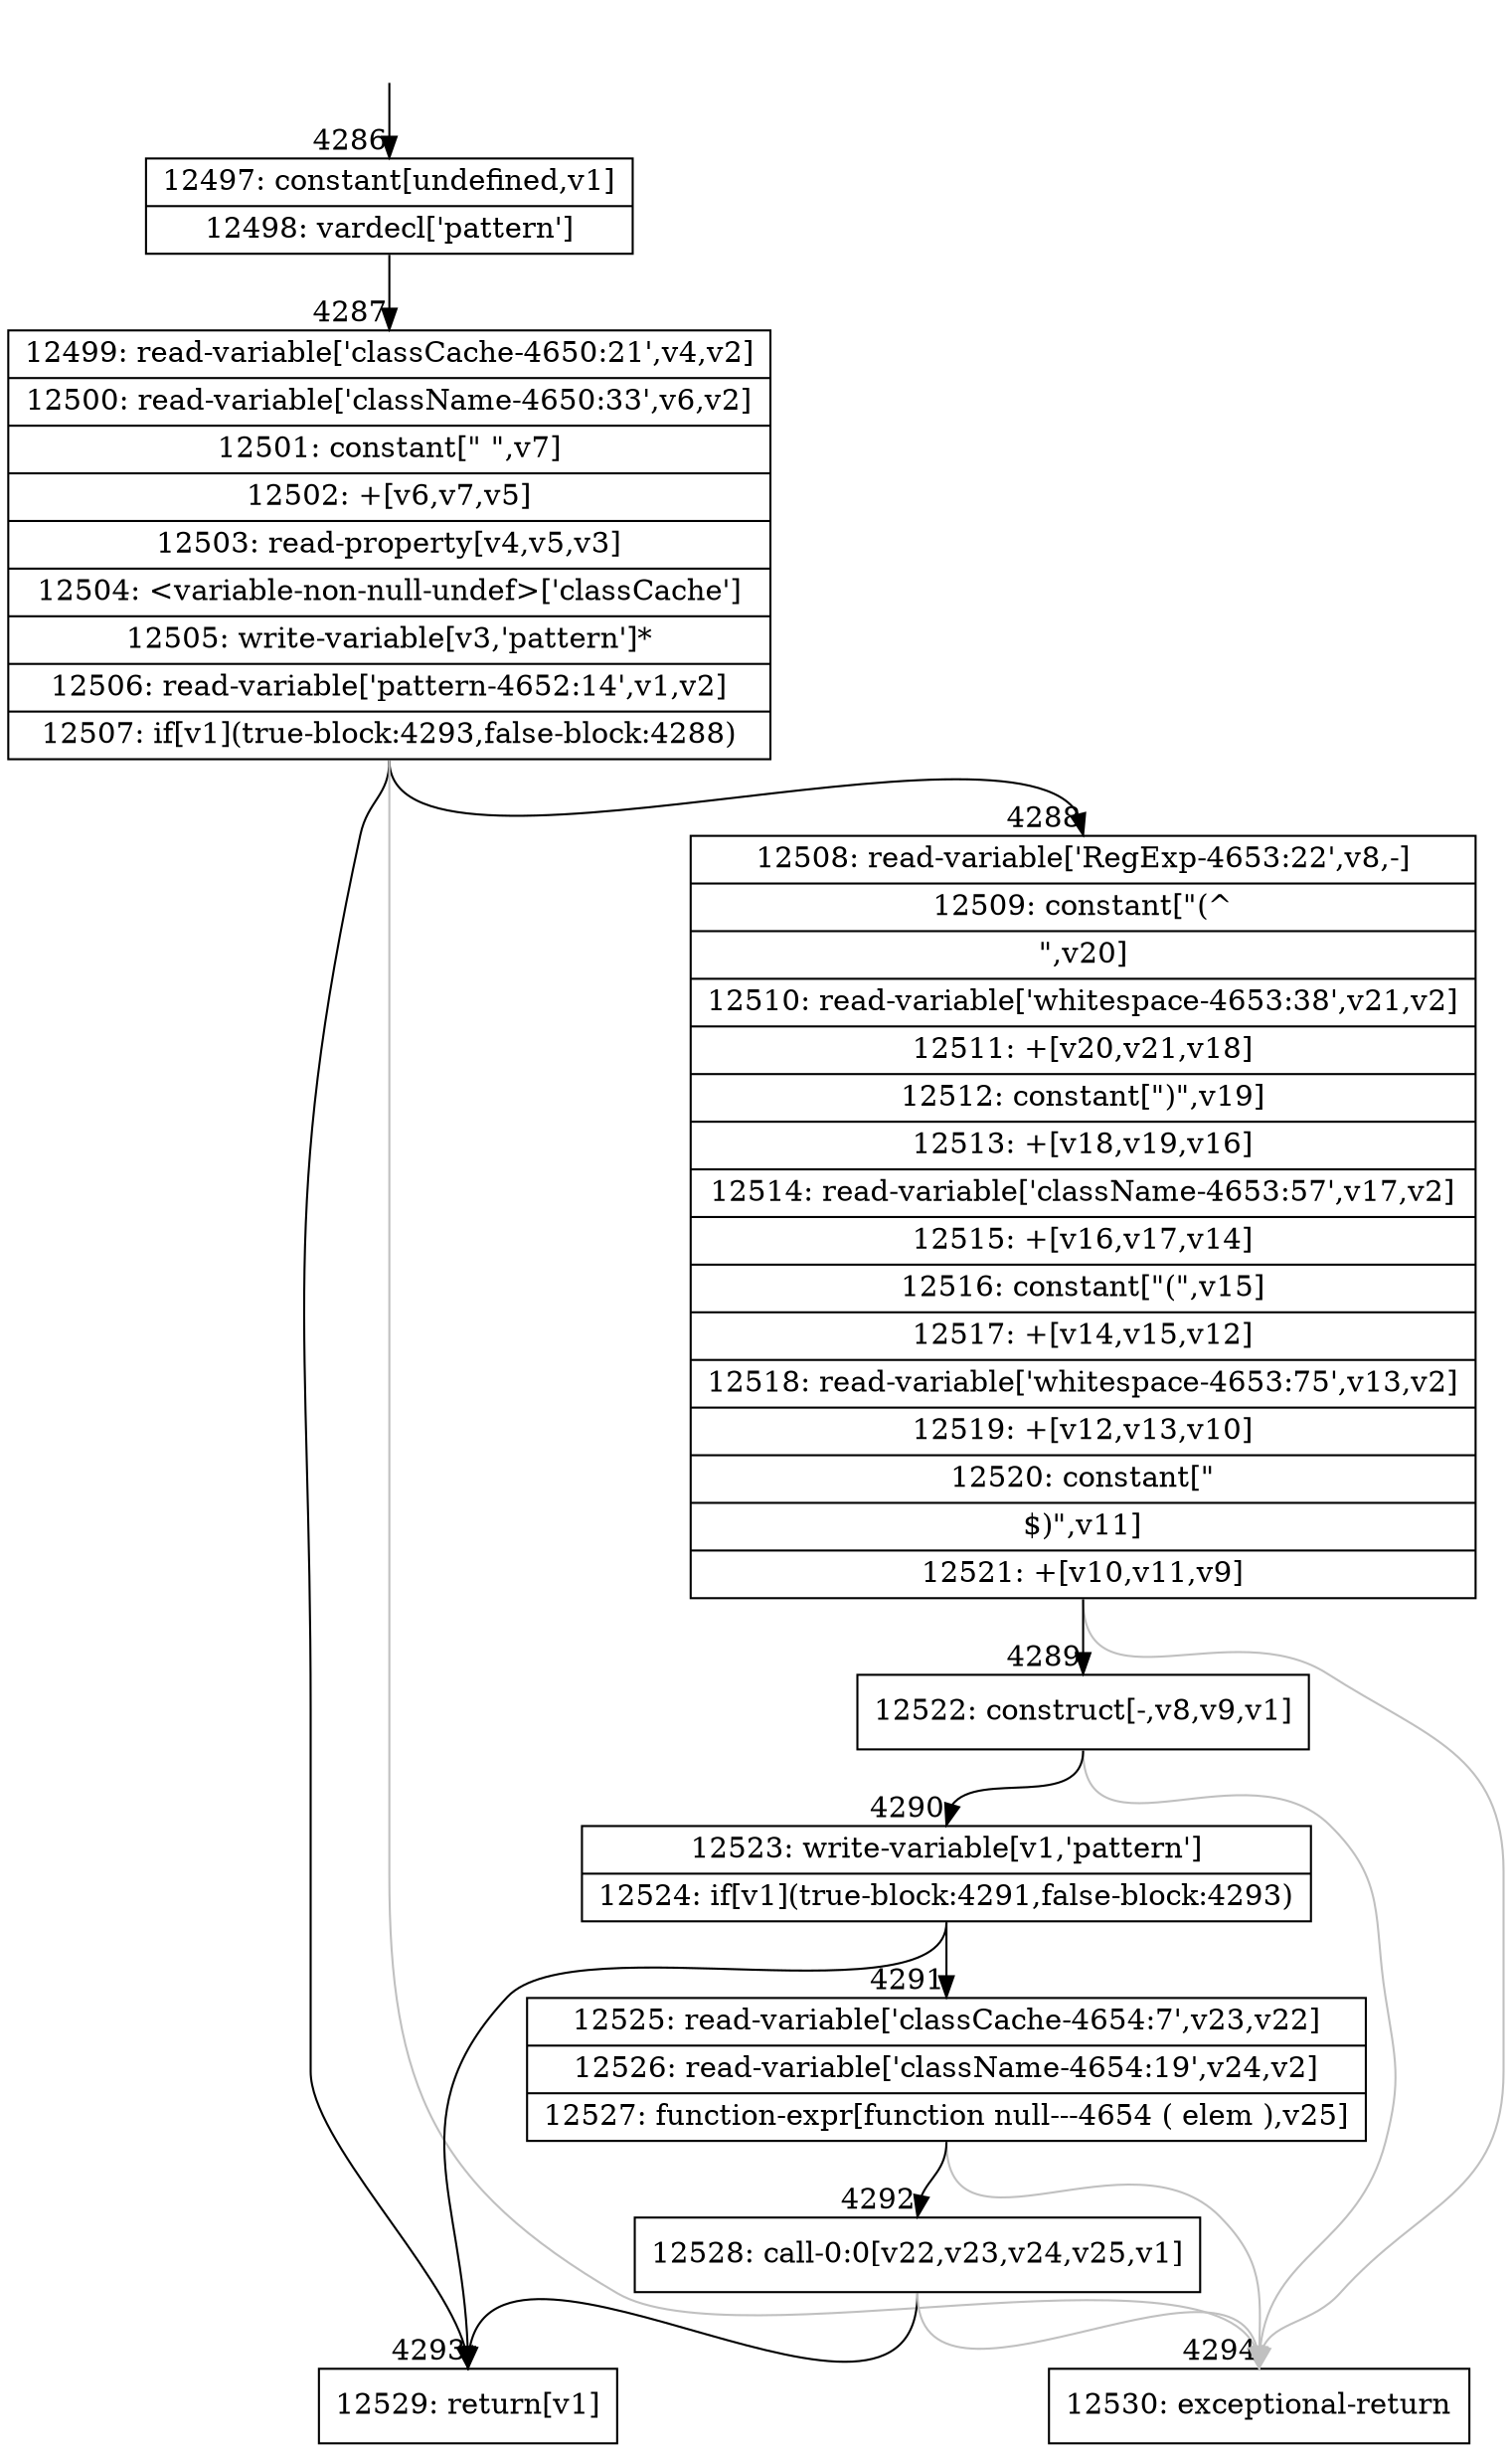 digraph {
rankdir="TD"
BB_entry279[shape=none,label=""];
BB_entry279 -> BB4286 [tailport=s, headport=n, headlabel="    4286"]
BB4286 [shape=record label="{12497: constant[undefined,v1]|12498: vardecl['pattern']}" ] 
BB4286 -> BB4287 [tailport=s, headport=n, headlabel="      4287"]
BB4287 [shape=record label="{12499: read-variable['classCache-4650:21',v4,v2]|12500: read-variable['className-4650:33',v6,v2]|12501: constant[\" \",v7]|12502: +[v6,v7,v5]|12503: read-property[v4,v5,v3]|12504: \<variable-non-null-undef\>['classCache']|12505: write-variable[v3,'pattern']*|12506: read-variable['pattern-4652:14',v1,v2]|12507: if[v1](true-block:4293,false-block:4288)}" ] 
BB4287 -> BB4293 [tailport=s, headport=n, headlabel="      4293"]
BB4287 -> BB4288 [tailport=s, headport=n, headlabel="      4288"]
BB4287 -> BB4294 [tailport=s, headport=n, color=gray, headlabel="      4294"]
BB4288 [shape=record label="{12508: read-variable['RegExp-4653:22',v8,-]|12509: constant[\"(^|\",v20]|12510: read-variable['whitespace-4653:38',v21,v2]|12511: +[v20,v21,v18]|12512: constant[\")\",v19]|12513: +[v18,v19,v16]|12514: read-variable['className-4653:57',v17,v2]|12515: +[v16,v17,v14]|12516: constant[\"(\",v15]|12517: +[v14,v15,v12]|12518: read-variable['whitespace-4653:75',v13,v2]|12519: +[v12,v13,v10]|12520: constant[\"|$)\",v11]|12521: +[v10,v11,v9]}" ] 
BB4288 -> BB4289 [tailport=s, headport=n, headlabel="      4289"]
BB4288 -> BB4294 [tailport=s, headport=n, color=gray]
BB4289 [shape=record label="{12522: construct[-,v8,v9,v1]}" ] 
BB4289 -> BB4290 [tailport=s, headport=n, headlabel="      4290"]
BB4289 -> BB4294 [tailport=s, headport=n, color=gray]
BB4290 [shape=record label="{12523: write-variable[v1,'pattern']|12524: if[v1](true-block:4291,false-block:4293)}" ] 
BB4290 -> BB4293 [tailport=s, headport=n]
BB4290 -> BB4291 [tailport=s, headport=n, headlabel="      4291"]
BB4291 [shape=record label="{12525: read-variable['classCache-4654:7',v23,v22]|12526: read-variable['className-4654:19',v24,v2]|12527: function-expr[function null---4654 ( elem ),v25]}" ] 
BB4291 -> BB4292 [tailport=s, headport=n, headlabel="      4292"]
BB4291 -> BB4294 [tailport=s, headport=n, color=gray]
BB4292 [shape=record label="{12528: call-0:0[v22,v23,v24,v25,v1]}" ] 
BB4292 -> BB4293 [tailport=s, headport=n]
BB4292 -> BB4294 [tailport=s, headport=n, color=gray]
BB4293 [shape=record label="{12529: return[v1]}" ] 
BB4294 [shape=record label="{12530: exceptional-return}" ] 
}
